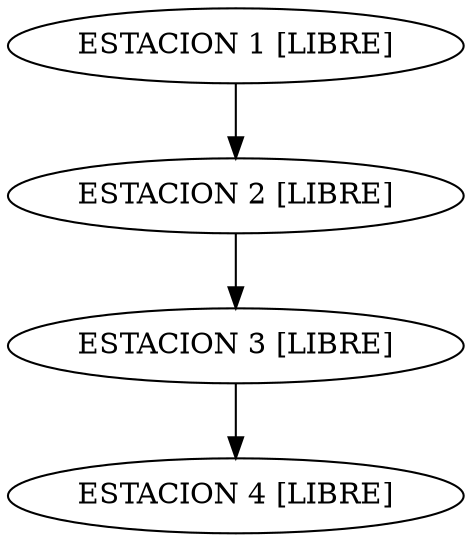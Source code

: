 digraph listaEstacion{
nodo445155034[label="ESTACION 1 [LIBRE]"];
nodo445155034->nodo1516676201;
nodo1516676201[label="ESTACION 2 [LIBRE]"];
nodo1516676201->nodo740536454;
nodo740536454[label="ESTACION 3 [LIBRE]"];
nodo740536454->nodo1920060625;
nodo1920060625[label="ESTACION 4 [LIBRE]"];

}
